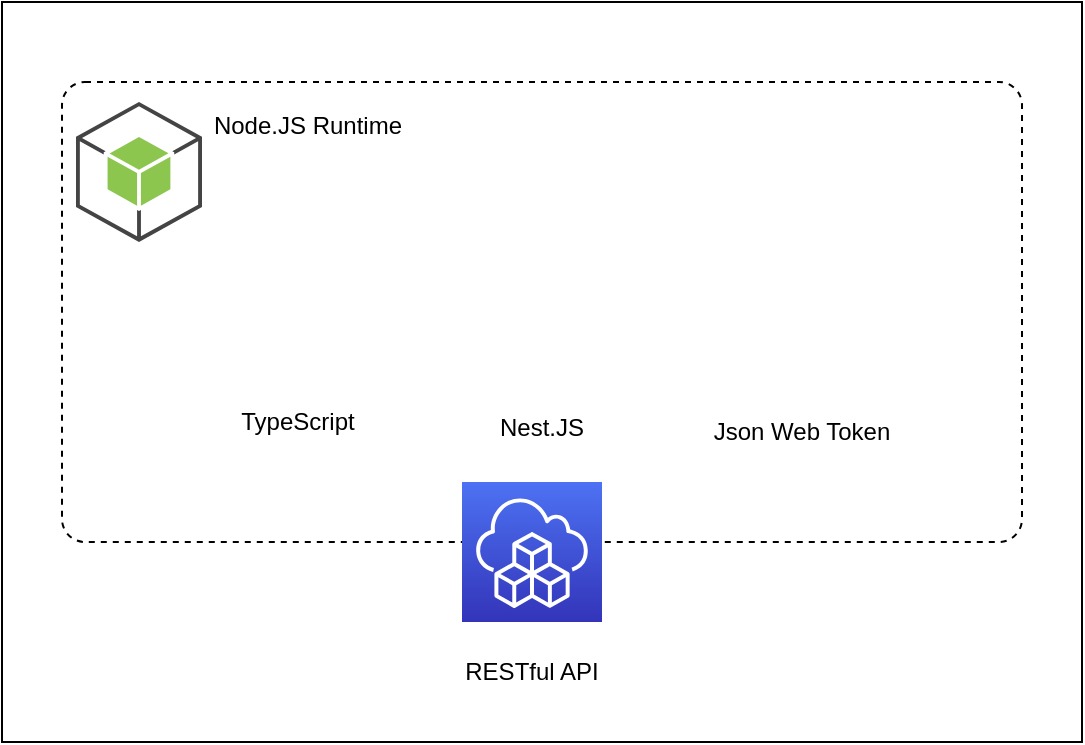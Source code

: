 <mxfile version="21.5.2" type="github">
  <diagram name="Page-1" id="UaAxi2kf_aMlE0EG1n3d">
    <mxGraphModel dx="1434" dy="684" grid="1" gridSize="10" guides="1" tooltips="1" connect="1" arrows="1" fold="1" page="1" pageScale="1" pageWidth="850" pageHeight="1100" math="0" shadow="0">
      <root>
        <mxCell id="0" />
        <mxCell id="1" parent="0" />
        <mxCell id="xvi-g76-RAbCNzxbi_2h-1" value="" style="rounded=0;whiteSpace=wrap;html=1;" vertex="1" parent="1">
          <mxGeometry x="120" y="160" width="540" height="370" as="geometry" />
        </mxCell>
        <mxCell id="xvi-g76-RAbCNzxbi_2h-8" value="" style="rounded=1;whiteSpace=wrap;html=1;arcSize=5;dashed=1;" vertex="1" parent="1">
          <mxGeometry x="150" y="200" width="480" height="230" as="geometry" />
        </mxCell>
        <mxCell id="xvi-g76-RAbCNzxbi_2h-9" value="RESTful API" style="text;html=1;strokeColor=none;fillColor=none;align=center;verticalAlign=middle;whiteSpace=wrap;rounded=0;" vertex="1" parent="1">
          <mxGeometry x="345" y="480" width="80" height="30" as="geometry" />
        </mxCell>
        <mxCell id="xvi-g76-RAbCNzxbi_2h-10" value="" style="outlineConnect=0;dashed=0;verticalLabelPosition=bottom;verticalAlign=top;align=center;html=1;shape=mxgraph.aws3.android;fillColor=#8CC64F;gradientColor=none;" vertex="1" parent="1">
          <mxGeometry x="157" y="210" width="63" height="70" as="geometry" />
        </mxCell>
        <mxCell id="xvi-g76-RAbCNzxbi_2h-11" value="Node.JS Runtime" style="text;html=1;strokeColor=none;fillColor=none;align=center;verticalAlign=middle;whiteSpace=wrap;rounded=0;" vertex="1" parent="1">
          <mxGeometry x="187" y="207" width="171.5" height="30" as="geometry" />
        </mxCell>
        <mxCell id="xvi-g76-RAbCNzxbi_2h-12" value="" style="sketch=0;points=[[0,0,0],[0.25,0,0],[0.5,0,0],[0.75,0,0],[1,0,0],[0,1,0],[0.25,1,0],[0.5,1,0],[0.75,1,0],[1,1,0],[0,0.25,0],[0,0.5,0],[0,0.75,0],[1,0.25,0],[1,0.5,0],[1,0.75,0]];outlineConnect=0;fontColor=#232F3E;gradientColor=#4D72F3;gradientDirection=north;fillColor=#3334B9;strokeColor=#ffffff;dashed=0;verticalLabelPosition=bottom;verticalAlign=top;align=center;html=1;fontSize=12;fontStyle=0;aspect=fixed;shape=mxgraph.aws4.resourceIcon;resIcon=mxgraph.aws4.cloud_development_kit;" vertex="1" parent="1">
          <mxGeometry x="350" y="400" width="70" height="70" as="geometry" />
        </mxCell>
        <mxCell id="xvi-g76-RAbCNzxbi_2h-13" value="" style="shape=image;imageAspect=0;aspect=fixed;verticalLabelPosition=bottom;verticalAlign=top;image=https://upload.wikimedia.org/wikipedia/commons/thumb/4/4c/Typescript_logo_2020.svg/2048px-Typescript_logo_2020.svg.png;" vertex="1" parent="1">
          <mxGeometry x="240" y="292.5" width="59.5" height="59.5" as="geometry" />
        </mxCell>
        <mxCell id="xvi-g76-RAbCNzxbi_2h-14" value="TypeScript" style="text;html=1;strokeColor=none;fillColor=none;align=center;verticalAlign=middle;whiteSpace=wrap;rounded=0;" vertex="1" parent="1">
          <mxGeometry x="228" y="355" width="80" height="30" as="geometry" />
        </mxCell>
        <mxCell id="xvi-g76-RAbCNzxbi_2h-15" value="" style="shape=image;imageAspect=0;aspect=fixed;verticalLabelPosition=bottom;verticalAlign=top;image=https://docs.nestjs.com/assets/logo-small.svg;" vertex="1" parent="1">
          <mxGeometry x="343.39" y="270" width="93.23" height="90" as="geometry" />
        </mxCell>
        <mxCell id="xvi-g76-RAbCNzxbi_2h-16" value="Nest.JS" style="text;html=1;strokeColor=none;fillColor=none;align=center;verticalAlign=middle;whiteSpace=wrap;rounded=0;" vertex="1" parent="1">
          <mxGeometry x="350" y="358" width="80" height="30" as="geometry" />
        </mxCell>
        <mxCell id="xvi-g76-RAbCNzxbi_2h-17" value="" style="shape=image;imageAspect=0;aspect=fixed;verticalLabelPosition=bottom;verticalAlign=top;image=https://seeklogo.com/images/J/jwt-logo-65D86B4640-seeklogo.com.png;" vertex="1" parent="1">
          <mxGeometry x="480" y="278.38" width="81.35" height="81.62" as="geometry" />
        </mxCell>
        <mxCell id="xvi-g76-RAbCNzxbi_2h-18" value="Json Web Token" style="text;html=1;strokeColor=none;fillColor=none;align=center;verticalAlign=middle;whiteSpace=wrap;rounded=0;" vertex="1" parent="1">
          <mxGeometry x="470" y="360" width="100" height="30" as="geometry" />
        </mxCell>
      </root>
    </mxGraphModel>
  </diagram>
</mxfile>
